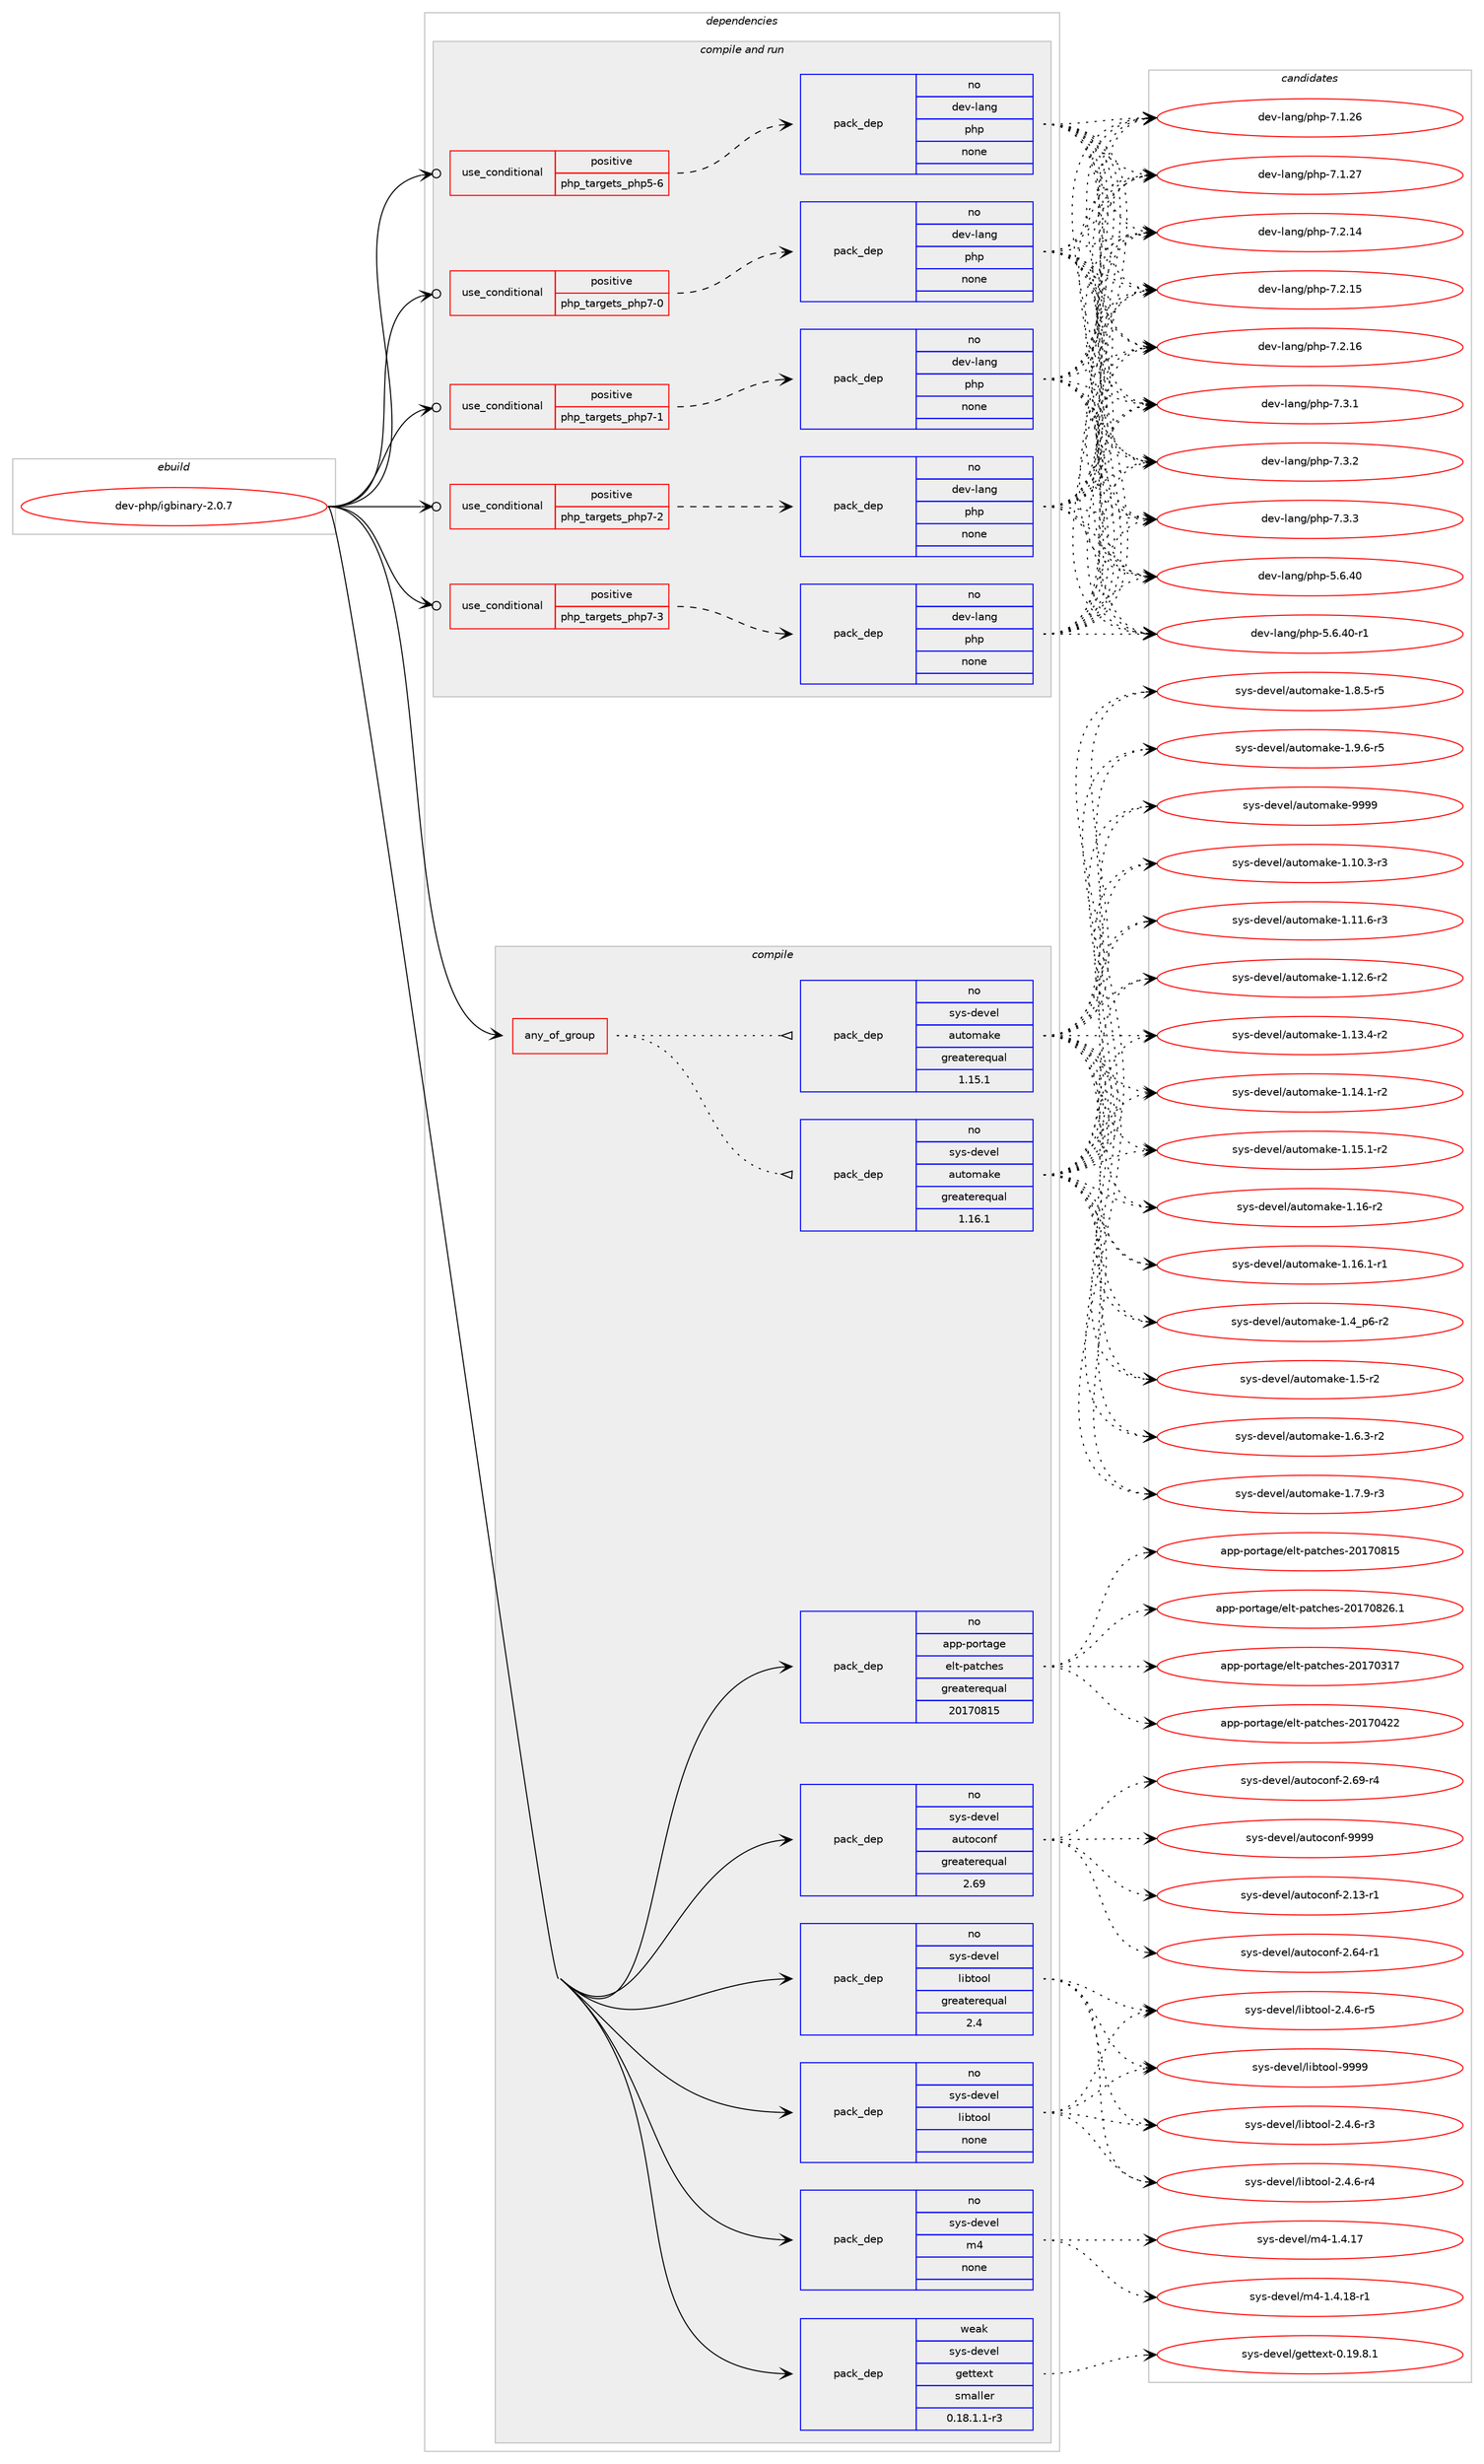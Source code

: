 digraph prolog {

# *************
# Graph options
# *************

newrank=true;
concentrate=true;
compound=true;
graph [rankdir=LR,fontname=Helvetica,fontsize=10,ranksep=1.5];#, ranksep=2.5, nodesep=0.2];
edge  [arrowhead=vee];
node  [fontname=Helvetica,fontsize=10];

# **********
# The ebuild
# **********

subgraph cluster_leftcol {
color=gray;
rank=same;
label=<<i>ebuild</i>>;
id [label="dev-php/igbinary-2.0.7", color=red, width=4, href="../dev-php/igbinary-2.0.7.svg"];
}

# ****************
# The dependencies
# ****************

subgraph cluster_midcol {
color=gray;
label=<<i>dependencies</i>>;
subgraph cluster_compile {
fillcolor="#eeeeee";
style=filled;
label=<<i>compile</i>>;
subgraph any22508 {
dependency1392895 [label=<<TABLE BORDER="0" CELLBORDER="1" CELLSPACING="0" CELLPADDING="4"><TR><TD CELLPADDING="10">any_of_group</TD></TR></TABLE>>, shape=none, color=red];subgraph pack1000522 {
dependency1392896 [label=<<TABLE BORDER="0" CELLBORDER="1" CELLSPACING="0" CELLPADDING="4" WIDTH="220"><TR><TD ROWSPAN="6" CELLPADDING="30">pack_dep</TD></TR><TR><TD WIDTH="110">no</TD></TR><TR><TD>sys-devel</TD></TR><TR><TD>automake</TD></TR><TR><TD>greaterequal</TD></TR><TR><TD>1.16.1</TD></TR></TABLE>>, shape=none, color=blue];
}
dependency1392895:e -> dependency1392896:w [weight=20,style="dotted",arrowhead="oinv"];
subgraph pack1000523 {
dependency1392897 [label=<<TABLE BORDER="0" CELLBORDER="1" CELLSPACING="0" CELLPADDING="4" WIDTH="220"><TR><TD ROWSPAN="6" CELLPADDING="30">pack_dep</TD></TR><TR><TD WIDTH="110">no</TD></TR><TR><TD>sys-devel</TD></TR><TR><TD>automake</TD></TR><TR><TD>greaterequal</TD></TR><TR><TD>1.15.1</TD></TR></TABLE>>, shape=none, color=blue];
}
dependency1392895:e -> dependency1392897:w [weight=20,style="dotted",arrowhead="oinv"];
}
id:e -> dependency1392895:w [weight=20,style="solid",arrowhead="vee"];
subgraph pack1000524 {
dependency1392898 [label=<<TABLE BORDER="0" CELLBORDER="1" CELLSPACING="0" CELLPADDING="4" WIDTH="220"><TR><TD ROWSPAN="6" CELLPADDING="30">pack_dep</TD></TR><TR><TD WIDTH="110">no</TD></TR><TR><TD>app-portage</TD></TR><TR><TD>elt-patches</TD></TR><TR><TD>greaterequal</TD></TR><TR><TD>20170815</TD></TR></TABLE>>, shape=none, color=blue];
}
id:e -> dependency1392898:w [weight=20,style="solid",arrowhead="vee"];
subgraph pack1000525 {
dependency1392899 [label=<<TABLE BORDER="0" CELLBORDER="1" CELLSPACING="0" CELLPADDING="4" WIDTH="220"><TR><TD ROWSPAN="6" CELLPADDING="30">pack_dep</TD></TR><TR><TD WIDTH="110">no</TD></TR><TR><TD>sys-devel</TD></TR><TR><TD>autoconf</TD></TR><TR><TD>greaterequal</TD></TR><TR><TD>2.69</TD></TR></TABLE>>, shape=none, color=blue];
}
id:e -> dependency1392899:w [weight=20,style="solid",arrowhead="vee"];
subgraph pack1000526 {
dependency1392900 [label=<<TABLE BORDER="0" CELLBORDER="1" CELLSPACING="0" CELLPADDING="4" WIDTH="220"><TR><TD ROWSPAN="6" CELLPADDING="30">pack_dep</TD></TR><TR><TD WIDTH="110">no</TD></TR><TR><TD>sys-devel</TD></TR><TR><TD>libtool</TD></TR><TR><TD>greaterequal</TD></TR><TR><TD>2.4</TD></TR></TABLE>>, shape=none, color=blue];
}
id:e -> dependency1392900:w [weight=20,style="solid",arrowhead="vee"];
subgraph pack1000527 {
dependency1392901 [label=<<TABLE BORDER="0" CELLBORDER="1" CELLSPACING="0" CELLPADDING="4" WIDTH="220"><TR><TD ROWSPAN="6" CELLPADDING="30">pack_dep</TD></TR><TR><TD WIDTH="110">no</TD></TR><TR><TD>sys-devel</TD></TR><TR><TD>libtool</TD></TR><TR><TD>none</TD></TR><TR><TD></TD></TR></TABLE>>, shape=none, color=blue];
}
id:e -> dependency1392901:w [weight=20,style="solid",arrowhead="vee"];
subgraph pack1000528 {
dependency1392902 [label=<<TABLE BORDER="0" CELLBORDER="1" CELLSPACING="0" CELLPADDING="4" WIDTH="220"><TR><TD ROWSPAN="6" CELLPADDING="30">pack_dep</TD></TR><TR><TD WIDTH="110">no</TD></TR><TR><TD>sys-devel</TD></TR><TR><TD>m4</TD></TR><TR><TD>none</TD></TR><TR><TD></TD></TR></TABLE>>, shape=none, color=blue];
}
id:e -> dependency1392902:w [weight=20,style="solid",arrowhead="vee"];
subgraph pack1000529 {
dependency1392903 [label=<<TABLE BORDER="0" CELLBORDER="1" CELLSPACING="0" CELLPADDING="4" WIDTH="220"><TR><TD ROWSPAN="6" CELLPADDING="30">pack_dep</TD></TR><TR><TD WIDTH="110">weak</TD></TR><TR><TD>sys-devel</TD></TR><TR><TD>gettext</TD></TR><TR><TD>smaller</TD></TR><TR><TD>0.18.1.1-r3</TD></TR></TABLE>>, shape=none, color=blue];
}
id:e -> dependency1392903:w [weight=20,style="solid",arrowhead="vee"];
}
subgraph cluster_compileandrun {
fillcolor="#eeeeee";
style=filled;
label=<<i>compile and run</i>>;
subgraph cond369300 {
dependency1392904 [label=<<TABLE BORDER="0" CELLBORDER="1" CELLSPACING="0" CELLPADDING="4"><TR><TD ROWSPAN="3" CELLPADDING="10">use_conditional</TD></TR><TR><TD>positive</TD></TR><TR><TD>php_targets_php5-6</TD></TR></TABLE>>, shape=none, color=red];
subgraph pack1000530 {
dependency1392905 [label=<<TABLE BORDER="0" CELLBORDER="1" CELLSPACING="0" CELLPADDING="4" WIDTH="220"><TR><TD ROWSPAN="6" CELLPADDING="30">pack_dep</TD></TR><TR><TD WIDTH="110">no</TD></TR><TR><TD>dev-lang</TD></TR><TR><TD>php</TD></TR><TR><TD>none</TD></TR><TR><TD></TD></TR></TABLE>>, shape=none, color=blue];
}
dependency1392904:e -> dependency1392905:w [weight=20,style="dashed",arrowhead="vee"];
}
id:e -> dependency1392904:w [weight=20,style="solid",arrowhead="odotvee"];
subgraph cond369301 {
dependency1392906 [label=<<TABLE BORDER="0" CELLBORDER="1" CELLSPACING="0" CELLPADDING="4"><TR><TD ROWSPAN="3" CELLPADDING="10">use_conditional</TD></TR><TR><TD>positive</TD></TR><TR><TD>php_targets_php7-0</TD></TR></TABLE>>, shape=none, color=red];
subgraph pack1000531 {
dependency1392907 [label=<<TABLE BORDER="0" CELLBORDER="1" CELLSPACING="0" CELLPADDING="4" WIDTH="220"><TR><TD ROWSPAN="6" CELLPADDING="30">pack_dep</TD></TR><TR><TD WIDTH="110">no</TD></TR><TR><TD>dev-lang</TD></TR><TR><TD>php</TD></TR><TR><TD>none</TD></TR><TR><TD></TD></TR></TABLE>>, shape=none, color=blue];
}
dependency1392906:e -> dependency1392907:w [weight=20,style="dashed",arrowhead="vee"];
}
id:e -> dependency1392906:w [weight=20,style="solid",arrowhead="odotvee"];
subgraph cond369302 {
dependency1392908 [label=<<TABLE BORDER="0" CELLBORDER="1" CELLSPACING="0" CELLPADDING="4"><TR><TD ROWSPAN="3" CELLPADDING="10">use_conditional</TD></TR><TR><TD>positive</TD></TR><TR><TD>php_targets_php7-1</TD></TR></TABLE>>, shape=none, color=red];
subgraph pack1000532 {
dependency1392909 [label=<<TABLE BORDER="0" CELLBORDER="1" CELLSPACING="0" CELLPADDING="4" WIDTH="220"><TR><TD ROWSPAN="6" CELLPADDING="30">pack_dep</TD></TR><TR><TD WIDTH="110">no</TD></TR><TR><TD>dev-lang</TD></TR><TR><TD>php</TD></TR><TR><TD>none</TD></TR><TR><TD></TD></TR></TABLE>>, shape=none, color=blue];
}
dependency1392908:e -> dependency1392909:w [weight=20,style="dashed",arrowhead="vee"];
}
id:e -> dependency1392908:w [weight=20,style="solid",arrowhead="odotvee"];
subgraph cond369303 {
dependency1392910 [label=<<TABLE BORDER="0" CELLBORDER="1" CELLSPACING="0" CELLPADDING="4"><TR><TD ROWSPAN="3" CELLPADDING="10">use_conditional</TD></TR><TR><TD>positive</TD></TR><TR><TD>php_targets_php7-2</TD></TR></TABLE>>, shape=none, color=red];
subgraph pack1000533 {
dependency1392911 [label=<<TABLE BORDER="0" CELLBORDER="1" CELLSPACING="0" CELLPADDING="4" WIDTH="220"><TR><TD ROWSPAN="6" CELLPADDING="30">pack_dep</TD></TR><TR><TD WIDTH="110">no</TD></TR><TR><TD>dev-lang</TD></TR><TR><TD>php</TD></TR><TR><TD>none</TD></TR><TR><TD></TD></TR></TABLE>>, shape=none, color=blue];
}
dependency1392910:e -> dependency1392911:w [weight=20,style="dashed",arrowhead="vee"];
}
id:e -> dependency1392910:w [weight=20,style="solid",arrowhead="odotvee"];
subgraph cond369304 {
dependency1392912 [label=<<TABLE BORDER="0" CELLBORDER="1" CELLSPACING="0" CELLPADDING="4"><TR><TD ROWSPAN="3" CELLPADDING="10">use_conditional</TD></TR><TR><TD>positive</TD></TR><TR><TD>php_targets_php7-3</TD></TR></TABLE>>, shape=none, color=red];
subgraph pack1000534 {
dependency1392913 [label=<<TABLE BORDER="0" CELLBORDER="1" CELLSPACING="0" CELLPADDING="4" WIDTH="220"><TR><TD ROWSPAN="6" CELLPADDING="30">pack_dep</TD></TR><TR><TD WIDTH="110">no</TD></TR><TR><TD>dev-lang</TD></TR><TR><TD>php</TD></TR><TR><TD>none</TD></TR><TR><TD></TD></TR></TABLE>>, shape=none, color=blue];
}
dependency1392912:e -> dependency1392913:w [weight=20,style="dashed",arrowhead="vee"];
}
id:e -> dependency1392912:w [weight=20,style="solid",arrowhead="odotvee"];
}
subgraph cluster_run {
fillcolor="#eeeeee";
style=filled;
label=<<i>run</i>>;
}
}

# **************
# The candidates
# **************

subgraph cluster_choices {
rank=same;
color=gray;
label=<<i>candidates</i>>;

subgraph choice1000522 {
color=black;
nodesep=1;
choice11512111545100101118101108479711711611110997107101454946494846514511451 [label="sys-devel/automake-1.10.3-r3", color=red, width=4,href="../sys-devel/automake-1.10.3-r3.svg"];
choice11512111545100101118101108479711711611110997107101454946494946544511451 [label="sys-devel/automake-1.11.6-r3", color=red, width=4,href="../sys-devel/automake-1.11.6-r3.svg"];
choice11512111545100101118101108479711711611110997107101454946495046544511450 [label="sys-devel/automake-1.12.6-r2", color=red, width=4,href="../sys-devel/automake-1.12.6-r2.svg"];
choice11512111545100101118101108479711711611110997107101454946495146524511450 [label="sys-devel/automake-1.13.4-r2", color=red, width=4,href="../sys-devel/automake-1.13.4-r2.svg"];
choice11512111545100101118101108479711711611110997107101454946495246494511450 [label="sys-devel/automake-1.14.1-r2", color=red, width=4,href="../sys-devel/automake-1.14.1-r2.svg"];
choice11512111545100101118101108479711711611110997107101454946495346494511450 [label="sys-devel/automake-1.15.1-r2", color=red, width=4,href="../sys-devel/automake-1.15.1-r2.svg"];
choice1151211154510010111810110847971171161111099710710145494649544511450 [label="sys-devel/automake-1.16-r2", color=red, width=4,href="../sys-devel/automake-1.16-r2.svg"];
choice11512111545100101118101108479711711611110997107101454946495446494511449 [label="sys-devel/automake-1.16.1-r1", color=red, width=4,href="../sys-devel/automake-1.16.1-r1.svg"];
choice115121115451001011181011084797117116111109971071014549465295112544511450 [label="sys-devel/automake-1.4_p6-r2", color=red, width=4,href="../sys-devel/automake-1.4_p6-r2.svg"];
choice11512111545100101118101108479711711611110997107101454946534511450 [label="sys-devel/automake-1.5-r2", color=red, width=4,href="../sys-devel/automake-1.5-r2.svg"];
choice115121115451001011181011084797117116111109971071014549465446514511450 [label="sys-devel/automake-1.6.3-r2", color=red, width=4,href="../sys-devel/automake-1.6.3-r2.svg"];
choice115121115451001011181011084797117116111109971071014549465546574511451 [label="sys-devel/automake-1.7.9-r3", color=red, width=4,href="../sys-devel/automake-1.7.9-r3.svg"];
choice115121115451001011181011084797117116111109971071014549465646534511453 [label="sys-devel/automake-1.8.5-r5", color=red, width=4,href="../sys-devel/automake-1.8.5-r5.svg"];
choice115121115451001011181011084797117116111109971071014549465746544511453 [label="sys-devel/automake-1.9.6-r5", color=red, width=4,href="../sys-devel/automake-1.9.6-r5.svg"];
choice115121115451001011181011084797117116111109971071014557575757 [label="sys-devel/automake-9999", color=red, width=4,href="../sys-devel/automake-9999.svg"];
dependency1392896:e -> choice11512111545100101118101108479711711611110997107101454946494846514511451:w [style=dotted,weight="100"];
dependency1392896:e -> choice11512111545100101118101108479711711611110997107101454946494946544511451:w [style=dotted,weight="100"];
dependency1392896:e -> choice11512111545100101118101108479711711611110997107101454946495046544511450:w [style=dotted,weight="100"];
dependency1392896:e -> choice11512111545100101118101108479711711611110997107101454946495146524511450:w [style=dotted,weight="100"];
dependency1392896:e -> choice11512111545100101118101108479711711611110997107101454946495246494511450:w [style=dotted,weight="100"];
dependency1392896:e -> choice11512111545100101118101108479711711611110997107101454946495346494511450:w [style=dotted,weight="100"];
dependency1392896:e -> choice1151211154510010111810110847971171161111099710710145494649544511450:w [style=dotted,weight="100"];
dependency1392896:e -> choice11512111545100101118101108479711711611110997107101454946495446494511449:w [style=dotted,weight="100"];
dependency1392896:e -> choice115121115451001011181011084797117116111109971071014549465295112544511450:w [style=dotted,weight="100"];
dependency1392896:e -> choice11512111545100101118101108479711711611110997107101454946534511450:w [style=dotted,weight="100"];
dependency1392896:e -> choice115121115451001011181011084797117116111109971071014549465446514511450:w [style=dotted,weight="100"];
dependency1392896:e -> choice115121115451001011181011084797117116111109971071014549465546574511451:w [style=dotted,weight="100"];
dependency1392896:e -> choice115121115451001011181011084797117116111109971071014549465646534511453:w [style=dotted,weight="100"];
dependency1392896:e -> choice115121115451001011181011084797117116111109971071014549465746544511453:w [style=dotted,weight="100"];
dependency1392896:e -> choice115121115451001011181011084797117116111109971071014557575757:w [style=dotted,weight="100"];
}
subgraph choice1000523 {
color=black;
nodesep=1;
choice11512111545100101118101108479711711611110997107101454946494846514511451 [label="sys-devel/automake-1.10.3-r3", color=red, width=4,href="../sys-devel/automake-1.10.3-r3.svg"];
choice11512111545100101118101108479711711611110997107101454946494946544511451 [label="sys-devel/automake-1.11.6-r3", color=red, width=4,href="../sys-devel/automake-1.11.6-r3.svg"];
choice11512111545100101118101108479711711611110997107101454946495046544511450 [label="sys-devel/automake-1.12.6-r2", color=red, width=4,href="../sys-devel/automake-1.12.6-r2.svg"];
choice11512111545100101118101108479711711611110997107101454946495146524511450 [label="sys-devel/automake-1.13.4-r2", color=red, width=4,href="../sys-devel/automake-1.13.4-r2.svg"];
choice11512111545100101118101108479711711611110997107101454946495246494511450 [label="sys-devel/automake-1.14.1-r2", color=red, width=4,href="../sys-devel/automake-1.14.1-r2.svg"];
choice11512111545100101118101108479711711611110997107101454946495346494511450 [label="sys-devel/automake-1.15.1-r2", color=red, width=4,href="../sys-devel/automake-1.15.1-r2.svg"];
choice1151211154510010111810110847971171161111099710710145494649544511450 [label="sys-devel/automake-1.16-r2", color=red, width=4,href="../sys-devel/automake-1.16-r2.svg"];
choice11512111545100101118101108479711711611110997107101454946495446494511449 [label="sys-devel/automake-1.16.1-r1", color=red, width=4,href="../sys-devel/automake-1.16.1-r1.svg"];
choice115121115451001011181011084797117116111109971071014549465295112544511450 [label="sys-devel/automake-1.4_p6-r2", color=red, width=4,href="../sys-devel/automake-1.4_p6-r2.svg"];
choice11512111545100101118101108479711711611110997107101454946534511450 [label="sys-devel/automake-1.5-r2", color=red, width=4,href="../sys-devel/automake-1.5-r2.svg"];
choice115121115451001011181011084797117116111109971071014549465446514511450 [label="sys-devel/automake-1.6.3-r2", color=red, width=4,href="../sys-devel/automake-1.6.3-r2.svg"];
choice115121115451001011181011084797117116111109971071014549465546574511451 [label="sys-devel/automake-1.7.9-r3", color=red, width=4,href="../sys-devel/automake-1.7.9-r3.svg"];
choice115121115451001011181011084797117116111109971071014549465646534511453 [label="sys-devel/automake-1.8.5-r5", color=red, width=4,href="../sys-devel/automake-1.8.5-r5.svg"];
choice115121115451001011181011084797117116111109971071014549465746544511453 [label="sys-devel/automake-1.9.6-r5", color=red, width=4,href="../sys-devel/automake-1.9.6-r5.svg"];
choice115121115451001011181011084797117116111109971071014557575757 [label="sys-devel/automake-9999", color=red, width=4,href="../sys-devel/automake-9999.svg"];
dependency1392897:e -> choice11512111545100101118101108479711711611110997107101454946494846514511451:w [style=dotted,weight="100"];
dependency1392897:e -> choice11512111545100101118101108479711711611110997107101454946494946544511451:w [style=dotted,weight="100"];
dependency1392897:e -> choice11512111545100101118101108479711711611110997107101454946495046544511450:w [style=dotted,weight="100"];
dependency1392897:e -> choice11512111545100101118101108479711711611110997107101454946495146524511450:w [style=dotted,weight="100"];
dependency1392897:e -> choice11512111545100101118101108479711711611110997107101454946495246494511450:w [style=dotted,weight="100"];
dependency1392897:e -> choice11512111545100101118101108479711711611110997107101454946495346494511450:w [style=dotted,weight="100"];
dependency1392897:e -> choice1151211154510010111810110847971171161111099710710145494649544511450:w [style=dotted,weight="100"];
dependency1392897:e -> choice11512111545100101118101108479711711611110997107101454946495446494511449:w [style=dotted,weight="100"];
dependency1392897:e -> choice115121115451001011181011084797117116111109971071014549465295112544511450:w [style=dotted,weight="100"];
dependency1392897:e -> choice11512111545100101118101108479711711611110997107101454946534511450:w [style=dotted,weight="100"];
dependency1392897:e -> choice115121115451001011181011084797117116111109971071014549465446514511450:w [style=dotted,weight="100"];
dependency1392897:e -> choice115121115451001011181011084797117116111109971071014549465546574511451:w [style=dotted,weight="100"];
dependency1392897:e -> choice115121115451001011181011084797117116111109971071014549465646534511453:w [style=dotted,weight="100"];
dependency1392897:e -> choice115121115451001011181011084797117116111109971071014549465746544511453:w [style=dotted,weight="100"];
dependency1392897:e -> choice115121115451001011181011084797117116111109971071014557575757:w [style=dotted,weight="100"];
}
subgraph choice1000524 {
color=black;
nodesep=1;
choice97112112451121111141169710310147101108116451129711699104101115455048495548514955 [label="app-portage/elt-patches-20170317", color=red, width=4,href="../app-portage/elt-patches-20170317.svg"];
choice97112112451121111141169710310147101108116451129711699104101115455048495548525050 [label="app-portage/elt-patches-20170422", color=red, width=4,href="../app-portage/elt-patches-20170422.svg"];
choice97112112451121111141169710310147101108116451129711699104101115455048495548564953 [label="app-portage/elt-patches-20170815", color=red, width=4,href="../app-portage/elt-patches-20170815.svg"];
choice971121124511211111411697103101471011081164511297116991041011154550484955485650544649 [label="app-portage/elt-patches-20170826.1", color=red, width=4,href="../app-portage/elt-patches-20170826.1.svg"];
dependency1392898:e -> choice97112112451121111141169710310147101108116451129711699104101115455048495548514955:w [style=dotted,weight="100"];
dependency1392898:e -> choice97112112451121111141169710310147101108116451129711699104101115455048495548525050:w [style=dotted,weight="100"];
dependency1392898:e -> choice97112112451121111141169710310147101108116451129711699104101115455048495548564953:w [style=dotted,weight="100"];
dependency1392898:e -> choice971121124511211111411697103101471011081164511297116991041011154550484955485650544649:w [style=dotted,weight="100"];
}
subgraph choice1000525 {
color=black;
nodesep=1;
choice1151211154510010111810110847971171161119911111010245504649514511449 [label="sys-devel/autoconf-2.13-r1", color=red, width=4,href="../sys-devel/autoconf-2.13-r1.svg"];
choice1151211154510010111810110847971171161119911111010245504654524511449 [label="sys-devel/autoconf-2.64-r1", color=red, width=4,href="../sys-devel/autoconf-2.64-r1.svg"];
choice1151211154510010111810110847971171161119911111010245504654574511452 [label="sys-devel/autoconf-2.69-r4", color=red, width=4,href="../sys-devel/autoconf-2.69-r4.svg"];
choice115121115451001011181011084797117116111991111101024557575757 [label="sys-devel/autoconf-9999", color=red, width=4,href="../sys-devel/autoconf-9999.svg"];
dependency1392899:e -> choice1151211154510010111810110847971171161119911111010245504649514511449:w [style=dotted,weight="100"];
dependency1392899:e -> choice1151211154510010111810110847971171161119911111010245504654524511449:w [style=dotted,weight="100"];
dependency1392899:e -> choice1151211154510010111810110847971171161119911111010245504654574511452:w [style=dotted,weight="100"];
dependency1392899:e -> choice115121115451001011181011084797117116111991111101024557575757:w [style=dotted,weight="100"];
}
subgraph choice1000526 {
color=black;
nodesep=1;
choice1151211154510010111810110847108105981161111111084550465246544511451 [label="sys-devel/libtool-2.4.6-r3", color=red, width=4,href="../sys-devel/libtool-2.4.6-r3.svg"];
choice1151211154510010111810110847108105981161111111084550465246544511452 [label="sys-devel/libtool-2.4.6-r4", color=red, width=4,href="../sys-devel/libtool-2.4.6-r4.svg"];
choice1151211154510010111810110847108105981161111111084550465246544511453 [label="sys-devel/libtool-2.4.6-r5", color=red, width=4,href="../sys-devel/libtool-2.4.6-r5.svg"];
choice1151211154510010111810110847108105981161111111084557575757 [label="sys-devel/libtool-9999", color=red, width=4,href="../sys-devel/libtool-9999.svg"];
dependency1392900:e -> choice1151211154510010111810110847108105981161111111084550465246544511451:w [style=dotted,weight="100"];
dependency1392900:e -> choice1151211154510010111810110847108105981161111111084550465246544511452:w [style=dotted,weight="100"];
dependency1392900:e -> choice1151211154510010111810110847108105981161111111084550465246544511453:w [style=dotted,weight="100"];
dependency1392900:e -> choice1151211154510010111810110847108105981161111111084557575757:w [style=dotted,weight="100"];
}
subgraph choice1000527 {
color=black;
nodesep=1;
choice1151211154510010111810110847108105981161111111084550465246544511451 [label="sys-devel/libtool-2.4.6-r3", color=red, width=4,href="../sys-devel/libtool-2.4.6-r3.svg"];
choice1151211154510010111810110847108105981161111111084550465246544511452 [label="sys-devel/libtool-2.4.6-r4", color=red, width=4,href="../sys-devel/libtool-2.4.6-r4.svg"];
choice1151211154510010111810110847108105981161111111084550465246544511453 [label="sys-devel/libtool-2.4.6-r5", color=red, width=4,href="../sys-devel/libtool-2.4.6-r5.svg"];
choice1151211154510010111810110847108105981161111111084557575757 [label="sys-devel/libtool-9999", color=red, width=4,href="../sys-devel/libtool-9999.svg"];
dependency1392901:e -> choice1151211154510010111810110847108105981161111111084550465246544511451:w [style=dotted,weight="100"];
dependency1392901:e -> choice1151211154510010111810110847108105981161111111084550465246544511452:w [style=dotted,weight="100"];
dependency1392901:e -> choice1151211154510010111810110847108105981161111111084550465246544511453:w [style=dotted,weight="100"];
dependency1392901:e -> choice1151211154510010111810110847108105981161111111084557575757:w [style=dotted,weight="100"];
}
subgraph choice1000528 {
color=black;
nodesep=1;
choice11512111545100101118101108471095245494652464955 [label="sys-devel/m4-1.4.17", color=red, width=4,href="../sys-devel/m4-1.4.17.svg"];
choice115121115451001011181011084710952454946524649564511449 [label="sys-devel/m4-1.4.18-r1", color=red, width=4,href="../sys-devel/m4-1.4.18-r1.svg"];
dependency1392902:e -> choice11512111545100101118101108471095245494652464955:w [style=dotted,weight="100"];
dependency1392902:e -> choice115121115451001011181011084710952454946524649564511449:w [style=dotted,weight="100"];
}
subgraph choice1000529 {
color=black;
nodesep=1;
choice1151211154510010111810110847103101116116101120116454846495746564649 [label="sys-devel/gettext-0.19.8.1", color=red, width=4,href="../sys-devel/gettext-0.19.8.1.svg"];
dependency1392903:e -> choice1151211154510010111810110847103101116116101120116454846495746564649:w [style=dotted,weight="100"];
}
subgraph choice1000530 {
color=black;
nodesep=1;
choice10010111845108971101034711210411245534654465248 [label="dev-lang/php-5.6.40", color=red, width=4,href="../dev-lang/php-5.6.40.svg"];
choice100101118451089711010347112104112455346544652484511449 [label="dev-lang/php-5.6.40-r1", color=red, width=4,href="../dev-lang/php-5.6.40-r1.svg"];
choice10010111845108971101034711210411245554649465054 [label="dev-lang/php-7.1.26", color=red, width=4,href="../dev-lang/php-7.1.26.svg"];
choice10010111845108971101034711210411245554649465055 [label="dev-lang/php-7.1.27", color=red, width=4,href="../dev-lang/php-7.1.27.svg"];
choice10010111845108971101034711210411245554650464952 [label="dev-lang/php-7.2.14", color=red, width=4,href="../dev-lang/php-7.2.14.svg"];
choice10010111845108971101034711210411245554650464953 [label="dev-lang/php-7.2.15", color=red, width=4,href="../dev-lang/php-7.2.15.svg"];
choice10010111845108971101034711210411245554650464954 [label="dev-lang/php-7.2.16", color=red, width=4,href="../dev-lang/php-7.2.16.svg"];
choice100101118451089711010347112104112455546514649 [label="dev-lang/php-7.3.1", color=red, width=4,href="../dev-lang/php-7.3.1.svg"];
choice100101118451089711010347112104112455546514650 [label="dev-lang/php-7.3.2", color=red, width=4,href="../dev-lang/php-7.3.2.svg"];
choice100101118451089711010347112104112455546514651 [label="dev-lang/php-7.3.3", color=red, width=4,href="../dev-lang/php-7.3.3.svg"];
dependency1392905:e -> choice10010111845108971101034711210411245534654465248:w [style=dotted,weight="100"];
dependency1392905:e -> choice100101118451089711010347112104112455346544652484511449:w [style=dotted,weight="100"];
dependency1392905:e -> choice10010111845108971101034711210411245554649465054:w [style=dotted,weight="100"];
dependency1392905:e -> choice10010111845108971101034711210411245554649465055:w [style=dotted,weight="100"];
dependency1392905:e -> choice10010111845108971101034711210411245554650464952:w [style=dotted,weight="100"];
dependency1392905:e -> choice10010111845108971101034711210411245554650464953:w [style=dotted,weight="100"];
dependency1392905:e -> choice10010111845108971101034711210411245554650464954:w [style=dotted,weight="100"];
dependency1392905:e -> choice100101118451089711010347112104112455546514649:w [style=dotted,weight="100"];
dependency1392905:e -> choice100101118451089711010347112104112455546514650:w [style=dotted,weight="100"];
dependency1392905:e -> choice100101118451089711010347112104112455546514651:w [style=dotted,weight="100"];
}
subgraph choice1000531 {
color=black;
nodesep=1;
choice10010111845108971101034711210411245534654465248 [label="dev-lang/php-5.6.40", color=red, width=4,href="../dev-lang/php-5.6.40.svg"];
choice100101118451089711010347112104112455346544652484511449 [label="dev-lang/php-5.6.40-r1", color=red, width=4,href="../dev-lang/php-5.6.40-r1.svg"];
choice10010111845108971101034711210411245554649465054 [label="dev-lang/php-7.1.26", color=red, width=4,href="../dev-lang/php-7.1.26.svg"];
choice10010111845108971101034711210411245554649465055 [label="dev-lang/php-7.1.27", color=red, width=4,href="../dev-lang/php-7.1.27.svg"];
choice10010111845108971101034711210411245554650464952 [label="dev-lang/php-7.2.14", color=red, width=4,href="../dev-lang/php-7.2.14.svg"];
choice10010111845108971101034711210411245554650464953 [label="dev-lang/php-7.2.15", color=red, width=4,href="../dev-lang/php-7.2.15.svg"];
choice10010111845108971101034711210411245554650464954 [label="dev-lang/php-7.2.16", color=red, width=4,href="../dev-lang/php-7.2.16.svg"];
choice100101118451089711010347112104112455546514649 [label="dev-lang/php-7.3.1", color=red, width=4,href="../dev-lang/php-7.3.1.svg"];
choice100101118451089711010347112104112455546514650 [label="dev-lang/php-7.3.2", color=red, width=4,href="../dev-lang/php-7.3.2.svg"];
choice100101118451089711010347112104112455546514651 [label="dev-lang/php-7.3.3", color=red, width=4,href="../dev-lang/php-7.3.3.svg"];
dependency1392907:e -> choice10010111845108971101034711210411245534654465248:w [style=dotted,weight="100"];
dependency1392907:e -> choice100101118451089711010347112104112455346544652484511449:w [style=dotted,weight="100"];
dependency1392907:e -> choice10010111845108971101034711210411245554649465054:w [style=dotted,weight="100"];
dependency1392907:e -> choice10010111845108971101034711210411245554649465055:w [style=dotted,weight="100"];
dependency1392907:e -> choice10010111845108971101034711210411245554650464952:w [style=dotted,weight="100"];
dependency1392907:e -> choice10010111845108971101034711210411245554650464953:w [style=dotted,weight="100"];
dependency1392907:e -> choice10010111845108971101034711210411245554650464954:w [style=dotted,weight="100"];
dependency1392907:e -> choice100101118451089711010347112104112455546514649:w [style=dotted,weight="100"];
dependency1392907:e -> choice100101118451089711010347112104112455546514650:w [style=dotted,weight="100"];
dependency1392907:e -> choice100101118451089711010347112104112455546514651:w [style=dotted,weight="100"];
}
subgraph choice1000532 {
color=black;
nodesep=1;
choice10010111845108971101034711210411245534654465248 [label="dev-lang/php-5.6.40", color=red, width=4,href="../dev-lang/php-5.6.40.svg"];
choice100101118451089711010347112104112455346544652484511449 [label="dev-lang/php-5.6.40-r1", color=red, width=4,href="../dev-lang/php-5.6.40-r1.svg"];
choice10010111845108971101034711210411245554649465054 [label="dev-lang/php-7.1.26", color=red, width=4,href="../dev-lang/php-7.1.26.svg"];
choice10010111845108971101034711210411245554649465055 [label="dev-lang/php-7.1.27", color=red, width=4,href="../dev-lang/php-7.1.27.svg"];
choice10010111845108971101034711210411245554650464952 [label="dev-lang/php-7.2.14", color=red, width=4,href="../dev-lang/php-7.2.14.svg"];
choice10010111845108971101034711210411245554650464953 [label="dev-lang/php-7.2.15", color=red, width=4,href="../dev-lang/php-7.2.15.svg"];
choice10010111845108971101034711210411245554650464954 [label="dev-lang/php-7.2.16", color=red, width=4,href="../dev-lang/php-7.2.16.svg"];
choice100101118451089711010347112104112455546514649 [label="dev-lang/php-7.3.1", color=red, width=4,href="../dev-lang/php-7.3.1.svg"];
choice100101118451089711010347112104112455546514650 [label="dev-lang/php-7.3.2", color=red, width=4,href="../dev-lang/php-7.3.2.svg"];
choice100101118451089711010347112104112455546514651 [label="dev-lang/php-7.3.3", color=red, width=4,href="../dev-lang/php-7.3.3.svg"];
dependency1392909:e -> choice10010111845108971101034711210411245534654465248:w [style=dotted,weight="100"];
dependency1392909:e -> choice100101118451089711010347112104112455346544652484511449:w [style=dotted,weight="100"];
dependency1392909:e -> choice10010111845108971101034711210411245554649465054:w [style=dotted,weight="100"];
dependency1392909:e -> choice10010111845108971101034711210411245554649465055:w [style=dotted,weight="100"];
dependency1392909:e -> choice10010111845108971101034711210411245554650464952:w [style=dotted,weight="100"];
dependency1392909:e -> choice10010111845108971101034711210411245554650464953:w [style=dotted,weight="100"];
dependency1392909:e -> choice10010111845108971101034711210411245554650464954:w [style=dotted,weight="100"];
dependency1392909:e -> choice100101118451089711010347112104112455546514649:w [style=dotted,weight="100"];
dependency1392909:e -> choice100101118451089711010347112104112455546514650:w [style=dotted,weight="100"];
dependency1392909:e -> choice100101118451089711010347112104112455546514651:w [style=dotted,weight="100"];
}
subgraph choice1000533 {
color=black;
nodesep=1;
choice10010111845108971101034711210411245534654465248 [label="dev-lang/php-5.6.40", color=red, width=4,href="../dev-lang/php-5.6.40.svg"];
choice100101118451089711010347112104112455346544652484511449 [label="dev-lang/php-5.6.40-r1", color=red, width=4,href="../dev-lang/php-5.6.40-r1.svg"];
choice10010111845108971101034711210411245554649465054 [label="dev-lang/php-7.1.26", color=red, width=4,href="../dev-lang/php-7.1.26.svg"];
choice10010111845108971101034711210411245554649465055 [label="dev-lang/php-7.1.27", color=red, width=4,href="../dev-lang/php-7.1.27.svg"];
choice10010111845108971101034711210411245554650464952 [label="dev-lang/php-7.2.14", color=red, width=4,href="../dev-lang/php-7.2.14.svg"];
choice10010111845108971101034711210411245554650464953 [label="dev-lang/php-7.2.15", color=red, width=4,href="../dev-lang/php-7.2.15.svg"];
choice10010111845108971101034711210411245554650464954 [label="dev-lang/php-7.2.16", color=red, width=4,href="../dev-lang/php-7.2.16.svg"];
choice100101118451089711010347112104112455546514649 [label="dev-lang/php-7.3.1", color=red, width=4,href="../dev-lang/php-7.3.1.svg"];
choice100101118451089711010347112104112455546514650 [label="dev-lang/php-7.3.2", color=red, width=4,href="../dev-lang/php-7.3.2.svg"];
choice100101118451089711010347112104112455546514651 [label="dev-lang/php-7.3.3", color=red, width=4,href="../dev-lang/php-7.3.3.svg"];
dependency1392911:e -> choice10010111845108971101034711210411245534654465248:w [style=dotted,weight="100"];
dependency1392911:e -> choice100101118451089711010347112104112455346544652484511449:w [style=dotted,weight="100"];
dependency1392911:e -> choice10010111845108971101034711210411245554649465054:w [style=dotted,weight="100"];
dependency1392911:e -> choice10010111845108971101034711210411245554649465055:w [style=dotted,weight="100"];
dependency1392911:e -> choice10010111845108971101034711210411245554650464952:w [style=dotted,weight="100"];
dependency1392911:e -> choice10010111845108971101034711210411245554650464953:w [style=dotted,weight="100"];
dependency1392911:e -> choice10010111845108971101034711210411245554650464954:w [style=dotted,weight="100"];
dependency1392911:e -> choice100101118451089711010347112104112455546514649:w [style=dotted,weight="100"];
dependency1392911:e -> choice100101118451089711010347112104112455546514650:w [style=dotted,weight="100"];
dependency1392911:e -> choice100101118451089711010347112104112455546514651:w [style=dotted,weight="100"];
}
subgraph choice1000534 {
color=black;
nodesep=1;
choice10010111845108971101034711210411245534654465248 [label="dev-lang/php-5.6.40", color=red, width=4,href="../dev-lang/php-5.6.40.svg"];
choice100101118451089711010347112104112455346544652484511449 [label="dev-lang/php-5.6.40-r1", color=red, width=4,href="../dev-lang/php-5.6.40-r1.svg"];
choice10010111845108971101034711210411245554649465054 [label="dev-lang/php-7.1.26", color=red, width=4,href="../dev-lang/php-7.1.26.svg"];
choice10010111845108971101034711210411245554649465055 [label="dev-lang/php-7.1.27", color=red, width=4,href="../dev-lang/php-7.1.27.svg"];
choice10010111845108971101034711210411245554650464952 [label="dev-lang/php-7.2.14", color=red, width=4,href="../dev-lang/php-7.2.14.svg"];
choice10010111845108971101034711210411245554650464953 [label="dev-lang/php-7.2.15", color=red, width=4,href="../dev-lang/php-7.2.15.svg"];
choice10010111845108971101034711210411245554650464954 [label="dev-lang/php-7.2.16", color=red, width=4,href="../dev-lang/php-7.2.16.svg"];
choice100101118451089711010347112104112455546514649 [label="dev-lang/php-7.3.1", color=red, width=4,href="../dev-lang/php-7.3.1.svg"];
choice100101118451089711010347112104112455546514650 [label="dev-lang/php-7.3.2", color=red, width=4,href="../dev-lang/php-7.3.2.svg"];
choice100101118451089711010347112104112455546514651 [label="dev-lang/php-7.3.3", color=red, width=4,href="../dev-lang/php-7.3.3.svg"];
dependency1392913:e -> choice10010111845108971101034711210411245534654465248:w [style=dotted,weight="100"];
dependency1392913:e -> choice100101118451089711010347112104112455346544652484511449:w [style=dotted,weight="100"];
dependency1392913:e -> choice10010111845108971101034711210411245554649465054:w [style=dotted,weight="100"];
dependency1392913:e -> choice10010111845108971101034711210411245554649465055:w [style=dotted,weight="100"];
dependency1392913:e -> choice10010111845108971101034711210411245554650464952:w [style=dotted,weight="100"];
dependency1392913:e -> choice10010111845108971101034711210411245554650464953:w [style=dotted,weight="100"];
dependency1392913:e -> choice10010111845108971101034711210411245554650464954:w [style=dotted,weight="100"];
dependency1392913:e -> choice100101118451089711010347112104112455546514649:w [style=dotted,weight="100"];
dependency1392913:e -> choice100101118451089711010347112104112455546514650:w [style=dotted,weight="100"];
dependency1392913:e -> choice100101118451089711010347112104112455546514651:w [style=dotted,weight="100"];
}
}

}
